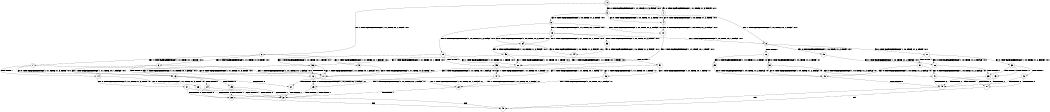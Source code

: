 digraph BCG {
size = "7, 10.5";
center = TRUE;
node [shape = circle];
0 [peripheries = 2];
0 -> 1 [label = "EX !0 !ATOMIC_EXCH_BRANCH (1, +1, TRUE, +1, 3, FALSE) !:0:1:"];
0 -> 2 [label = "EX !1 !ATOMIC_EXCH_BRANCH (1, +1, TRUE, +0, 1, TRUE) !:0:1:"];
0 -> 3 [label = "EX !0 !ATOMIC_EXCH_BRANCH (1, +1, TRUE, +1, 3, FALSE) !:0:1:"];
1 -> 4 [label = "EX !0 !ATOMIC_EXCH_BRANCH (1, +0, TRUE, +1, 2, TRUE) !:0:1:"];
2 -> 5 [label = "EX !1 !ATOMIC_EXCH_BRANCH (1, +1, TRUE, +0, 1, FALSE) !:0:1:"];
2 -> 6 [label = "EX !0 !ATOMIC_EXCH_BRANCH (1, +1, TRUE, +1, 3, TRUE) !:0:1:"];
2 -> 7 [label = "EX !1 !ATOMIC_EXCH_BRANCH (1, +1, TRUE, +0, 1, FALSE) !:0:1:"];
3 -> 4 [label = "EX !0 !ATOMIC_EXCH_BRANCH (1, +0, TRUE, +1, 2, TRUE) !:0:1:"];
3 -> 8 [label = "EX !1 !ATOMIC_EXCH_BRANCH (1, +1, TRUE, +0, 1, FALSE) !:0:1:"];
3 -> 9 [label = "EX !0 !ATOMIC_EXCH_BRANCH (1, +0, TRUE, +1, 2, TRUE) !:0:1:"];
4 -> 10 [label = "EX !0 !ATOMIC_EXCH_BRANCH (1, +0, TRUE, +1, 2, FALSE) !:0:1:"];
5 -> 11 [label = "EX !0 !ATOMIC_EXCH_BRANCH (1, +1, TRUE, +1, 3, TRUE) !:0:1:"];
6 -> 11 [label = "EX !1 !ATOMIC_EXCH_BRANCH (1, +1, TRUE, +0, 1, FALSE) !:0:1:"];
6 -> 12 [label = "TERMINATE !0"];
6 -> 13 [label = "EX !1 !ATOMIC_EXCH_BRANCH (1, +1, TRUE, +0, 1, FALSE) !:0:1:"];
7 -> 11 [label = "EX !0 !ATOMIC_EXCH_BRANCH (1, +1, TRUE, +1, 3, TRUE) !:0:1:"];
7 -> 14 [label = "TERMINATE !1"];
7 -> 13 [label = "EX !0 !ATOMIC_EXCH_BRANCH (1, +1, TRUE, +1, 3, TRUE) !:0:1:"];
8 -> 15 [label = "EX !0 !ATOMIC_EXCH_BRANCH (1, +0, TRUE, +1, 2, TRUE) !:0:1:"];
8 -> 16 [label = "TERMINATE !1"];
8 -> 17 [label = "EX !0 !ATOMIC_EXCH_BRANCH (1, +0, TRUE, +1, 2, TRUE) !:0:1:"];
9 -> 10 [label = "EX !0 !ATOMIC_EXCH_BRANCH (1, +0, TRUE, +1, 2, FALSE) !:0:1:"];
9 -> 18 [label = "EX !1 !ATOMIC_EXCH_BRANCH (1, +1, TRUE, +0, 1, TRUE) !:0:1:"];
9 -> 19 [label = "EX !0 !ATOMIC_EXCH_BRANCH (1, +0, TRUE, +1, 2, FALSE) !:0:1:"];
10 -> 20 [label = "EX !1 !ATOMIC_EXCH_BRANCH (1, +1, TRUE, +0, 1, TRUE) !:0:1:"];
11 -> 21 [label = "TERMINATE !0"];
12 -> 22 [label = "EX !1 !ATOMIC_EXCH_BRANCH (1, +1, TRUE, +0, 1, FALSE) !:1:"];
12 -> 23 [label = "EX !1 !ATOMIC_EXCH_BRANCH (1, +1, TRUE, +0, 1, FALSE) !:1:"];
13 -> 21 [label = "TERMINATE !0"];
13 -> 24 [label = "TERMINATE !1"];
13 -> 25 [label = "TERMINATE !0"];
14 -> 26 [label = "EX !0 !ATOMIC_EXCH_BRANCH (1, +1, TRUE, +1, 3, TRUE) !:0:"];
14 -> 27 [label = "EX !0 !ATOMIC_EXCH_BRANCH (1, +1, TRUE, +1, 3, TRUE) !:0:"];
15 -> 28 [label = "EX !0 !ATOMIC_EXCH_BRANCH (1, +0, TRUE, +1, 2, FALSE) !:0:1:"];
16 -> 29 [label = "EX !0 !ATOMIC_EXCH_BRANCH (1, +0, TRUE, +1, 2, TRUE) !:0:"];
16 -> 30 [label = "EX !0 !ATOMIC_EXCH_BRANCH (1, +0, TRUE, +1, 2, TRUE) !:0:"];
17 -> 28 [label = "EX !0 !ATOMIC_EXCH_BRANCH (1, +0, TRUE, +1, 2, FALSE) !:0:1:"];
17 -> 31 [label = "TERMINATE !1"];
17 -> 32 [label = "EX !0 !ATOMIC_EXCH_BRANCH (1, +0, TRUE, +1, 2, FALSE) !:0:1:"];
18 -> 33 [label = "EX !0 !ATOMIC_EXCH_BRANCH (1, +0, TRUE, +1, 2, TRUE) !:0:1:"];
18 -> 8 [label = "EX !1 !ATOMIC_EXCH_BRANCH (1, +1, TRUE, +0, 1, FALSE) !:0:1:"];
18 -> 34 [label = "EX !0 !ATOMIC_EXCH_BRANCH (1, +0, TRUE, +1, 2, TRUE) !:0:1:"];
19 -> 20 [label = "EX !1 !ATOMIC_EXCH_BRANCH (1, +1, TRUE, +0, 1, TRUE) !:0:1:"];
19 -> 35 [label = "TERMINATE !0"];
19 -> 36 [label = "EX !1 !ATOMIC_EXCH_BRANCH (1, +1, TRUE, +0, 1, TRUE) !:0:1:"];
20 -> 11 [label = "EX !1 !ATOMIC_EXCH_BRANCH (1, +1, TRUE, +0, 1, FALSE) !:0:1:"];
21 -> 37 [label = "TERMINATE !1"];
22 -> 37 [label = "TERMINATE !1"];
23 -> 37 [label = "TERMINATE !1"];
23 -> 38 [label = "TERMINATE !1"];
24 -> 37 [label = "TERMINATE !0"];
24 -> 38 [label = "TERMINATE !0"];
25 -> 37 [label = "TERMINATE !1"];
25 -> 38 [label = "TERMINATE !1"];
26 -> 37 [label = "TERMINATE !0"];
27 -> 37 [label = "TERMINATE !0"];
27 -> 38 [label = "TERMINATE !0"];
28 -> 39 [label = "TERMINATE !0"];
29 -> 40 [label = "EX !0 !ATOMIC_EXCH_BRANCH (1, +0, TRUE, +1, 2, FALSE) !:0:"];
30 -> 40 [label = "EX !0 !ATOMIC_EXCH_BRANCH (1, +0, TRUE, +1, 2, FALSE) !:0:"];
30 -> 41 [label = "EX !0 !ATOMIC_EXCH_BRANCH (1, +0, TRUE, +1, 2, FALSE) !:0:"];
31 -> 40 [label = "EX !0 !ATOMIC_EXCH_BRANCH (1, +0, TRUE, +1, 2, FALSE) !:0:"];
31 -> 41 [label = "EX !0 !ATOMIC_EXCH_BRANCH (1, +0, TRUE, +1, 2, FALSE) !:0:"];
32 -> 39 [label = "TERMINATE !0"];
32 -> 42 [label = "TERMINATE !1"];
32 -> 43 [label = "TERMINATE !0"];
33 -> 44 [label = "EX !0 !ATOMIC_EXCH_BRANCH (1, +0, TRUE, +1, 2, FALSE) !:0:1:"];
34 -> 44 [label = "EX !0 !ATOMIC_EXCH_BRANCH (1, +0, TRUE, +1, 2, FALSE) !:0:1:"];
34 -> 18 [label = "EX !1 !ATOMIC_EXCH_BRANCH (1, +1, TRUE, +0, 1, TRUE) !:0:1:"];
34 -> 45 [label = "EX !0 !ATOMIC_EXCH_BRANCH (1, +0, TRUE, +1, 2, FALSE) !:0:1:"];
35 -> 46 [label = "EX !1 !ATOMIC_EXCH_BRANCH (1, +1, TRUE, +0, 1, TRUE) !:1:"];
35 -> 47 [label = "EX !1 !ATOMIC_EXCH_BRANCH (1, +1, TRUE, +0, 1, TRUE) !:1:"];
36 -> 11 [label = "EX !1 !ATOMIC_EXCH_BRANCH (1, +1, TRUE, +0, 1, FALSE) !:0:1:"];
36 -> 12 [label = "TERMINATE !0"];
36 -> 13 [label = "EX !1 !ATOMIC_EXCH_BRANCH (1, +1, TRUE, +0, 1, FALSE) !:0:1:"];
37 -> 48 [label = "exit"];
38 -> 48 [label = "exit"];
39 -> 49 [label = "TERMINATE !1"];
40 -> 49 [label = "TERMINATE !0"];
41 -> 49 [label = "TERMINATE !0"];
41 -> 50 [label = "TERMINATE !0"];
42 -> 49 [label = "TERMINATE !0"];
42 -> 50 [label = "TERMINATE !0"];
43 -> 49 [label = "TERMINATE !1"];
43 -> 50 [label = "TERMINATE !1"];
44 -> 20 [label = "EX !1 !ATOMIC_EXCH_BRANCH (1, +1, TRUE, +0, 1, TRUE) !:0:1:"];
45 -> 20 [label = "EX !1 !ATOMIC_EXCH_BRANCH (1, +1, TRUE, +0, 1, TRUE) !:0:1:"];
45 -> 51 [label = "TERMINATE !0"];
45 -> 36 [label = "EX !1 !ATOMIC_EXCH_BRANCH (1, +1, TRUE, +0, 1, TRUE) !:0:1:"];
46 -> 22 [label = "EX !1 !ATOMIC_EXCH_BRANCH (1, +1, TRUE, +0, 1, FALSE) !:1:"];
47 -> 22 [label = "EX !1 !ATOMIC_EXCH_BRANCH (1, +1, TRUE, +0, 1, FALSE) !:1:"];
47 -> 23 [label = "EX !1 !ATOMIC_EXCH_BRANCH (1, +1, TRUE, +0, 1, FALSE) !:1:"];
49 -> 48 [label = "exit"];
50 -> 48 [label = "exit"];
51 -> 46 [label = "EX !1 !ATOMIC_EXCH_BRANCH (1, +1, TRUE, +0, 1, TRUE) !:1:"];
51 -> 47 [label = "EX !1 !ATOMIC_EXCH_BRANCH (1, +1, TRUE, +0, 1, TRUE) !:1:"];
}

